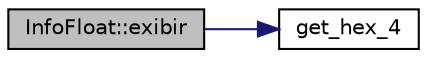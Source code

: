 digraph "InfoFloat::exibir"
{
  edge [fontname="Helvetica",fontsize="10",labelfontname="Helvetica",labelfontsize="10"];
  node [fontname="Helvetica",fontsize="10",shape=record];
  rankdir="LR";
  Node10 [label="InfoFloat::exibir",height=0.2,width=0.4,color="black", fillcolor="grey75", style="filled", fontcolor="black"];
  Node10 -> Node11 [color="midnightblue",fontsize="10",style="solid",fontname="Helvetica"];
  Node11 [label="get_hex_4",height=0.2,width=0.4,color="black", fillcolor="white", style="filled",URL="$_arquivos_8hpp.html#ac4de47d06c534954cfe8db0528e7d14f",tooltip="Recuperação da representação em hexadecimal de um número de 4 bytes. "];
}
